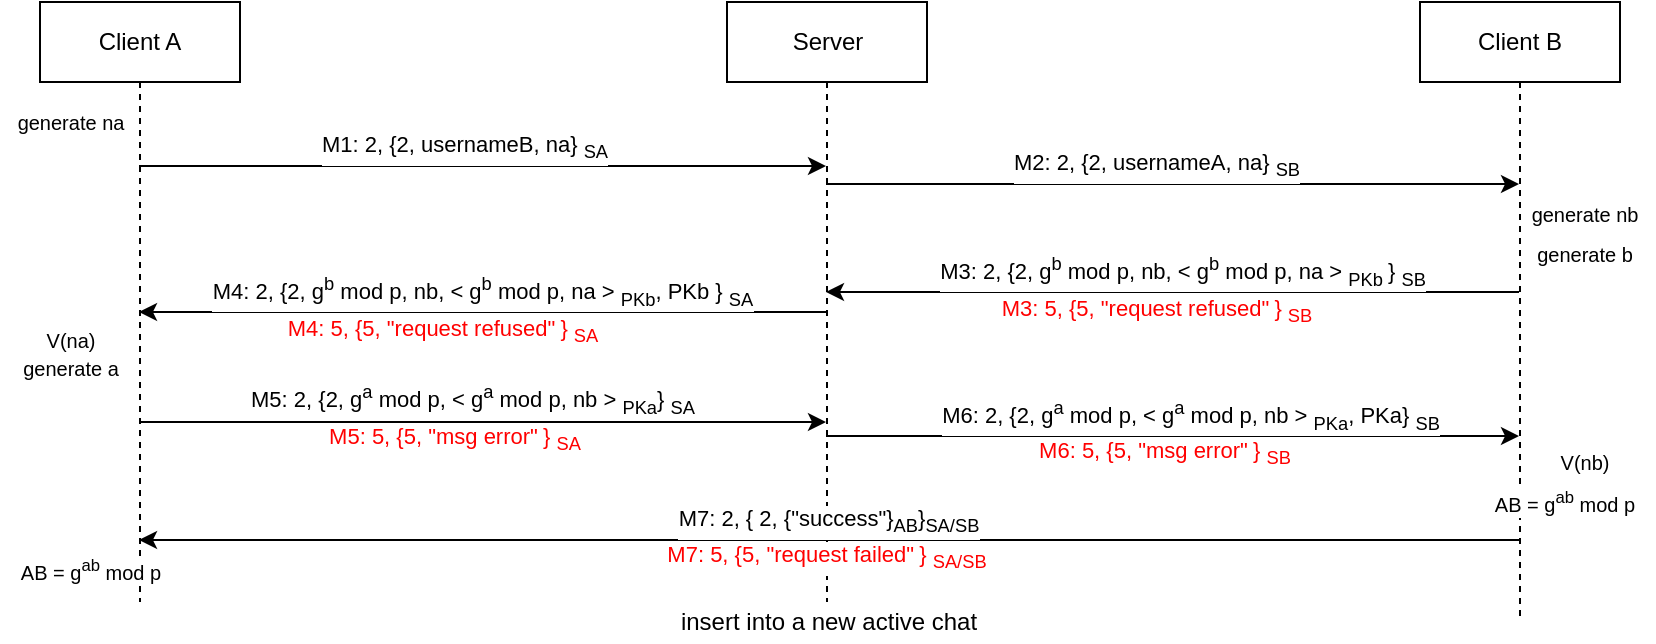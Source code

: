 <mxfile version="14.7.7" type="github"><diagram id="6ir-iUJybDonLYdV4ZPh" name="Page-1"><mxGraphModel dx="952" dy="460" grid="1" gridSize="10" guides="1" tooltips="1" connect="1" arrows="1" fold="1" page="1" pageScale="1" pageWidth="827" pageHeight="1169" math="0" shadow="0"><root><mxCell id="0"/><mxCell id="1" parent="0"/><mxCell id="FarxpKgZHKkkfBqwm3aO-5" value="Client A" style="shape=umlLifeline;perimeter=lifelinePerimeter;whiteSpace=wrap;html=1;container=1;collapsible=0;recursiveResize=0;outlineConnect=0;" parent="1" vertex="1"><mxGeometry x="20" y="30" width="100" height="300" as="geometry"/></mxCell><mxCell id="FarxpKgZHKkkfBqwm3aO-7" value="Server" style="shape=umlLifeline;perimeter=lifelinePerimeter;whiteSpace=wrap;html=1;container=1;collapsible=0;recursiveResize=0;outlineConnect=0;" parent="1" vertex="1"><mxGeometry x="363.5" y="30" width="100" height="300" as="geometry"/></mxCell><mxCell id="ew0XSLaMeLpF_alBr4-t-1" value="Client B" style="shape=umlLifeline;perimeter=lifelinePerimeter;whiteSpace=wrap;html=1;container=1;collapsible=0;recursiveResize=0;outlineConnect=0;" vertex="1" parent="1"><mxGeometry x="710" y="30" width="100" height="310" as="geometry"/></mxCell><mxCell id="ew0XSLaMeLpF_alBr4-t-2" value="" style="endArrow=classic;html=1;" edge="1" parent="1"><mxGeometry width="50" height="50" relative="1" as="geometry"><mxPoint x="69.5" y="112" as="sourcePoint"/><mxPoint x="413" y="112" as="targetPoint"/></mxGeometry></mxCell><mxCell id="ew0XSLaMeLpF_alBr4-t-9" value="M1: 2, {2, usernameB, na} &lt;sub&gt;SA&lt;/sub&gt;" style="edgeLabel;html=1;align=center;verticalAlign=middle;resizable=0;points=[];" vertex="1" connectable="0" parent="ew0XSLaMeLpF_alBr4-t-2"><mxGeometry x="-0.06" y="-1" relative="1" as="geometry"><mxPoint x="1" y="-10" as="offset"/></mxGeometry></mxCell><mxCell id="ew0XSLaMeLpF_alBr4-t-3" value="" style="endArrow=classic;html=1;" edge="1" parent="1"><mxGeometry width="50" height="50" relative="1" as="geometry"><mxPoint x="69.5" y="240" as="sourcePoint"/><mxPoint x="413" y="240" as="targetPoint"/></mxGeometry></mxCell><mxCell id="ew0XSLaMeLpF_alBr4-t-14" value="M5: 2, {2, g&lt;sup&gt;a&lt;/sup&gt;&amp;nbsp;mod p, &amp;lt; g&lt;sup&gt;a&lt;/sup&gt;&amp;nbsp;mod p, nb &amp;gt;&amp;nbsp;&lt;sub&gt;PKa&lt;/sub&gt;}&amp;nbsp;&lt;sub&gt;SA&lt;/sub&gt;" style="edgeLabel;html=1;align=center;verticalAlign=middle;resizable=0;points=[];" vertex="1" connectable="0" parent="ew0XSLaMeLpF_alBr4-t-3"><mxGeometry x="-0.058" y="-1" relative="1" as="geometry"><mxPoint x="4" y="-12" as="offset"/></mxGeometry></mxCell><mxCell id="ew0XSLaMeLpF_alBr4-t-21" value="M5: 5, {5, &quot;msg error&quot;&lt;sub&gt;&amp;nbsp;&lt;/sub&gt;}&amp;nbsp;&lt;sub&gt;SA&lt;/sub&gt;" style="edgeLabel;html=1;align=center;verticalAlign=middle;resizable=0;points=[];fontColor=#FF0000;" vertex="1" connectable="0" parent="ew0XSLaMeLpF_alBr4-t-3"><mxGeometry x="-0.063" y="1" relative="1" as="geometry"><mxPoint x="-4" y="10" as="offset"/></mxGeometry></mxCell><mxCell id="ew0XSLaMeLpF_alBr4-t-4" value="" style="endArrow=classic;html=1;" edge="1" parent="1"><mxGeometry width="50" height="50" relative="1" as="geometry"><mxPoint x="413" y="185" as="sourcePoint"/><mxPoint x="69.5" y="185" as="targetPoint"/></mxGeometry></mxCell><mxCell id="ew0XSLaMeLpF_alBr4-t-13" value="M4: 2, {2, g&lt;sup&gt;b&lt;/sup&gt; mod p, nb, &amp;lt; g&lt;sup&gt;b&lt;/sup&gt; mod p, na &amp;gt; &lt;sub&gt;PKb&lt;/sub&gt;, PKb }&amp;nbsp;&lt;sub&gt;SA&lt;/sub&gt;" style="edgeLabel;html=1;align=center;verticalAlign=middle;resizable=0;points=[];" vertex="1" connectable="0" parent="ew0XSLaMeLpF_alBr4-t-4"><mxGeometry x="0.183" y="-1" relative="1" as="geometry"><mxPoint x="31" y="-9" as="offset"/></mxGeometry></mxCell><mxCell id="ew0XSLaMeLpF_alBr4-t-20" value="M4: 5, {5, &quot;request refused&quot;&lt;sub&gt;&amp;nbsp;&lt;/sub&gt;}&amp;nbsp;&lt;sub&gt;SA&lt;/sub&gt;" style="edgeLabel;html=1;align=center;verticalAlign=middle;resizable=0;points=[];fontColor=#FF0000;" vertex="1" connectable="0" parent="ew0XSLaMeLpF_alBr4-t-4"><mxGeometry x="0.119" y="-1" relative="1" as="geometry"><mxPoint y="11" as="offset"/></mxGeometry></mxCell><mxCell id="ew0XSLaMeLpF_alBr4-t-5" value="" style="endArrow=classic;html=1;" edge="1" parent="1"><mxGeometry width="50" height="50" relative="1" as="geometry"><mxPoint x="413" y="121" as="sourcePoint"/><mxPoint x="759.5" y="121" as="targetPoint"/></mxGeometry></mxCell><mxCell id="ew0XSLaMeLpF_alBr4-t-11" value="M2: 2, {2, usernameA, na} &lt;sub&gt;SB&lt;/sub&gt;" style="edgeLabel;html=1;align=center;verticalAlign=middle;resizable=0;points=[];" vertex="1" connectable="0" parent="ew0XSLaMeLpF_alBr4-t-5"><mxGeometry x="-0.047" y="-2" relative="1" as="geometry"><mxPoint y="-11" as="offset"/></mxGeometry></mxCell><mxCell id="ew0XSLaMeLpF_alBr4-t-6" value="" style="endArrow=classic;html=1;" edge="1" parent="1"><mxGeometry width="50" height="50" relative="1" as="geometry"><mxPoint x="759.5" y="175" as="sourcePoint"/><mxPoint x="413" y="175" as="targetPoint"/></mxGeometry></mxCell><mxCell id="ew0XSLaMeLpF_alBr4-t-12" value="M3: 2, {2, g&lt;sup&gt;b&lt;/sup&gt; mod p, nb, &amp;lt; g&lt;sup&gt;b&lt;/sup&gt; mod p, na &amp;gt; &lt;sub&gt;PKb &lt;/sub&gt;} &lt;sub&gt;SB&lt;/sub&gt;" style="edgeLabel;html=1;align=center;verticalAlign=middle;resizable=0;points=[];" vertex="1" connectable="0" parent="ew0XSLaMeLpF_alBr4-t-6"><mxGeometry x="0.062" y="-1" relative="1" as="geometry"><mxPoint x="15" y="-9" as="offset"/></mxGeometry></mxCell><mxCell id="ew0XSLaMeLpF_alBr4-t-19" value="M3: 5, {5, &quot;request refused&quot;&lt;sub&gt;&amp;nbsp;&lt;/sub&gt;}&amp;nbsp;&lt;sub&gt;SB&lt;/sub&gt;" style="edgeLabel;html=1;align=center;verticalAlign=middle;resizable=0;points=[];fontColor=#FF0000;" vertex="1" connectable="0" parent="ew0XSLaMeLpF_alBr4-t-6"><mxGeometry x="0.051" y="2" relative="1" as="geometry"><mxPoint y="8" as="offset"/></mxGeometry></mxCell><mxCell id="ew0XSLaMeLpF_alBr4-t-7" value="" style="endArrow=classic;html=1;" edge="1" parent="1"><mxGeometry width="50" height="50" relative="1" as="geometry"><mxPoint x="413" y="247" as="sourcePoint"/><mxPoint x="759.5" y="247" as="targetPoint"/></mxGeometry></mxCell><mxCell id="ew0XSLaMeLpF_alBr4-t-15" value="M6: 2, {2, g&lt;sup&gt;a&lt;/sup&gt;&amp;nbsp;mod p, &amp;lt; g&lt;sup&gt;a&lt;/sup&gt;&amp;nbsp;mod p, nb &amp;gt;&amp;nbsp;&lt;sub&gt;PKa&lt;/sub&gt;, PKa}&amp;nbsp;&lt;sub&gt;SB&lt;/sub&gt;" style="edgeLabel;html=1;align=center;verticalAlign=middle;resizable=0;points=[];" vertex="1" connectable="0" parent="ew0XSLaMeLpF_alBr4-t-7"><mxGeometry x="0.204" relative="1" as="geometry"><mxPoint x="-27" y="-10" as="offset"/></mxGeometry></mxCell><mxCell id="ew0XSLaMeLpF_alBr4-t-22" value="M6: 5, {5, &quot;msg error&quot;&lt;sub&gt;&amp;nbsp;&lt;/sub&gt;}&amp;nbsp;&lt;sub&gt;SB&lt;/sub&gt;" style="edgeLabel;html=1;align=center;verticalAlign=middle;resizable=0;points=[];fontColor=#FF0000;" vertex="1" connectable="0" parent="ew0XSLaMeLpF_alBr4-t-7"><mxGeometry x="-0.043" relative="1" as="geometry"><mxPoint x="3" y="9" as="offset"/></mxGeometry></mxCell><mxCell id="ew0XSLaMeLpF_alBr4-t-8" value="" style="endArrow=classic;html=1;" edge="1" parent="1"><mxGeometry width="50" height="50" relative="1" as="geometry"><mxPoint x="759.5" y="299" as="sourcePoint"/><mxPoint x="69.5" y="299" as="targetPoint"/></mxGeometry></mxCell><mxCell id="ew0XSLaMeLpF_alBr4-t-16" value="M7: 2, { 2, {&quot;success&quot;}&lt;sub&gt;AB&lt;/sub&gt;}&lt;sub&gt;SA/SB&lt;/sub&gt;" style="edgeLabel;html=1;align=center;verticalAlign=middle;resizable=0;points=[];" vertex="1" connectable="0" parent="ew0XSLaMeLpF_alBr4-t-8"><mxGeometry x="0.081" y="-2" relative="1" as="geometry"><mxPoint x="27" y="-7" as="offset"/></mxGeometry></mxCell><mxCell id="ew0XSLaMeLpF_alBr4-t-23" value="M7: 5, {5, &quot;request failed&quot;&lt;sub&gt;&amp;nbsp;&lt;/sub&gt;}&amp;nbsp;&lt;sub&gt;SA/SB&lt;/sub&gt;" style="edgeLabel;html=1;align=center;verticalAlign=middle;resizable=0;points=[];fontColor=#FF0000;" vertex="1" connectable="0" parent="ew0XSLaMeLpF_alBr4-t-8"><mxGeometry x="0.044" y="1" relative="1" as="geometry"><mxPoint x="13" y="8" as="offset"/></mxGeometry></mxCell><mxCell id="ew0XSLaMeLpF_alBr4-t-17" value="insert into a new active chat" style="text;html=1;align=center;verticalAlign=middle;resizable=0;points=[];autosize=1;strokeColor=none;" vertex="1" parent="1"><mxGeometry x="334" y="330" width="160" height="20" as="geometry"/></mxCell><mxCell id="ew0XSLaMeLpF_alBr4-t-18" value="generate na" style="text;html=1;align=center;verticalAlign=middle;resizable=0;points=[];autosize=1;strokeColor=none;fontSize=10;" vertex="1" parent="1"><mxGeometry y="80" width="70" height="20" as="geometry"/></mxCell><mxCell id="ew0XSLaMeLpF_alBr4-t-25" value="&lt;font style=&quot;font-size: 10px&quot;&gt;AB = g&lt;sup&gt;ab&lt;/sup&gt; mod p&lt;/font&gt;" style="text;html=1;align=center;verticalAlign=middle;resizable=0;points=[];autosize=1;strokeColor=none;fontSize=10;labelBackgroundColor=#ffffff;" vertex="1" parent="1"><mxGeometry x="737" y="270" width="90" height="20" as="geometry"/></mxCell><mxCell id="ew0XSLaMeLpF_alBr4-t-26" value="V(nb)" style="text;html=1;align=center;verticalAlign=middle;resizable=0;points=[];autosize=1;strokeColor=none;fontSize=10;" vertex="1" parent="1"><mxGeometry x="772" y="250" width="40" height="20" as="geometry"/></mxCell><mxCell id="ew0XSLaMeLpF_alBr4-t-27" value="generate a" style="text;html=1;align=center;verticalAlign=middle;resizable=0;points=[];autosize=1;strokeColor=none;fontSize=10;" vertex="1" parent="1"><mxGeometry x="5" y="203" width="60" height="20" as="geometry"/></mxCell><mxCell id="ew0XSLaMeLpF_alBr4-t-28" value="V(na)" style="text;html=1;align=center;verticalAlign=middle;resizable=0;points=[];autosize=1;strokeColor=none;fontSize=10;" vertex="1" parent="1"><mxGeometry x="15" y="189" width="40" height="20" as="geometry"/></mxCell><mxCell id="ew0XSLaMeLpF_alBr4-t-29" value="generate b" style="text;html=1;align=center;verticalAlign=middle;resizable=0;points=[];autosize=1;strokeColor=none;fontSize=10;" vertex="1" parent="1"><mxGeometry x="762" y="146" width="60" height="20" as="geometry"/></mxCell><mxCell id="ew0XSLaMeLpF_alBr4-t-30" value="generate nb" style="text;html=1;align=center;verticalAlign=middle;resizable=0;points=[];autosize=1;strokeColor=none;fontSize=10;" vertex="1" parent="1"><mxGeometry x="757" y="126" width="70" height="20" as="geometry"/></mxCell><mxCell id="ew0XSLaMeLpF_alBr4-t-31" value="&lt;font style=&quot;font-size: 10px&quot;&gt;AB = g&lt;sup&gt;ab&lt;/sup&gt; mod p&lt;/font&gt;" style="text;html=1;align=center;verticalAlign=middle;resizable=0;points=[];autosize=1;strokeColor=none;fontSize=10;labelBackgroundColor=#ffffff;" vertex="1" parent="1"><mxGeometry y="304" width="90" height="20" as="geometry"/></mxCell></root></mxGraphModel></diagram></mxfile>